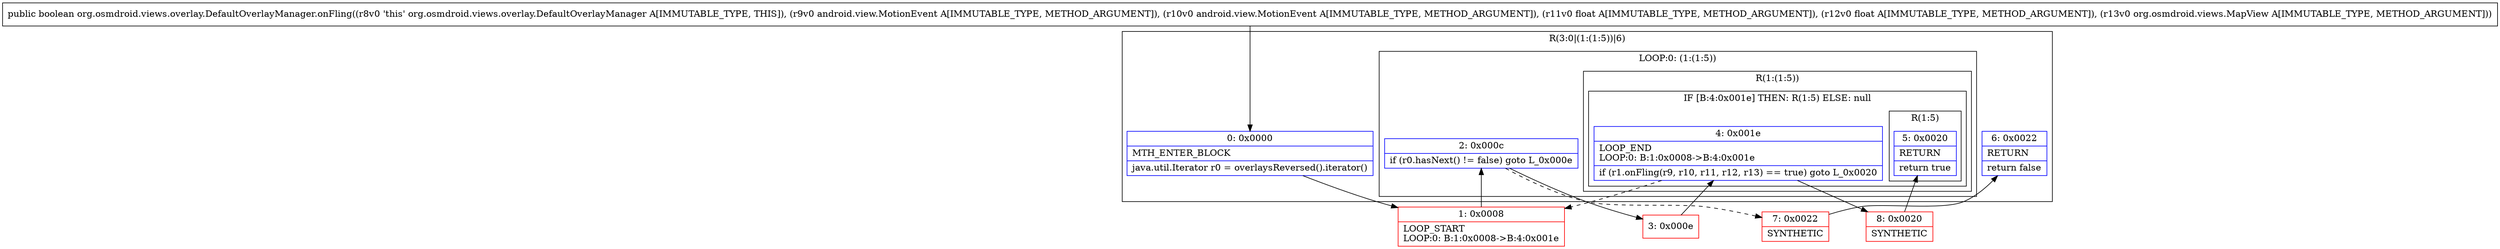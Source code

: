 digraph "CFG fororg.osmdroid.views.overlay.DefaultOverlayManager.onFling(Landroid\/view\/MotionEvent;Landroid\/view\/MotionEvent;FFLorg\/osmdroid\/views\/MapView;)Z" {
subgraph cluster_Region_2085571075 {
label = "R(3:0|(1:(1:5))|6)";
node [shape=record,color=blue];
Node_0 [shape=record,label="{0\:\ 0x0000|MTH_ENTER_BLOCK\l|java.util.Iterator r0 = overlaysReversed().iterator()\l}"];
subgraph cluster_LoopRegion_1318807715 {
label = "LOOP:0: (1:(1:5))";
node [shape=record,color=blue];
Node_2 [shape=record,label="{2\:\ 0x000c|if (r0.hasNext() != false) goto L_0x000e\l}"];
subgraph cluster_Region_1017674425 {
label = "R(1:(1:5))";
node [shape=record,color=blue];
subgraph cluster_IfRegion_122115891 {
label = "IF [B:4:0x001e] THEN: R(1:5) ELSE: null";
node [shape=record,color=blue];
Node_4 [shape=record,label="{4\:\ 0x001e|LOOP_END\lLOOP:0: B:1:0x0008\-\>B:4:0x001e\l|if (r1.onFling(r9, r10, r11, r12, r13) == true) goto L_0x0020\l}"];
subgraph cluster_Region_31333002 {
label = "R(1:5)";
node [shape=record,color=blue];
Node_5 [shape=record,label="{5\:\ 0x0020|RETURN\l|return true\l}"];
}
}
}
}
Node_6 [shape=record,label="{6\:\ 0x0022|RETURN\l|return false\l}"];
}
Node_1 [shape=record,color=red,label="{1\:\ 0x0008|LOOP_START\lLOOP:0: B:1:0x0008\-\>B:4:0x001e\l}"];
Node_3 [shape=record,color=red,label="{3\:\ 0x000e}"];
Node_7 [shape=record,color=red,label="{7\:\ 0x0022|SYNTHETIC\l}"];
Node_8 [shape=record,color=red,label="{8\:\ 0x0020|SYNTHETIC\l}"];
MethodNode[shape=record,label="{public boolean org.osmdroid.views.overlay.DefaultOverlayManager.onFling((r8v0 'this' org.osmdroid.views.overlay.DefaultOverlayManager A[IMMUTABLE_TYPE, THIS]), (r9v0 android.view.MotionEvent A[IMMUTABLE_TYPE, METHOD_ARGUMENT]), (r10v0 android.view.MotionEvent A[IMMUTABLE_TYPE, METHOD_ARGUMENT]), (r11v0 float A[IMMUTABLE_TYPE, METHOD_ARGUMENT]), (r12v0 float A[IMMUTABLE_TYPE, METHOD_ARGUMENT]), (r13v0 org.osmdroid.views.MapView A[IMMUTABLE_TYPE, METHOD_ARGUMENT])) }"];
MethodNode -> Node_0;
Node_0 -> Node_1;
Node_2 -> Node_3;
Node_2 -> Node_7[style=dashed];
Node_4 -> Node_1[style=dashed];
Node_4 -> Node_8;
Node_1 -> Node_2;
Node_3 -> Node_4;
Node_7 -> Node_6;
Node_8 -> Node_5;
}


